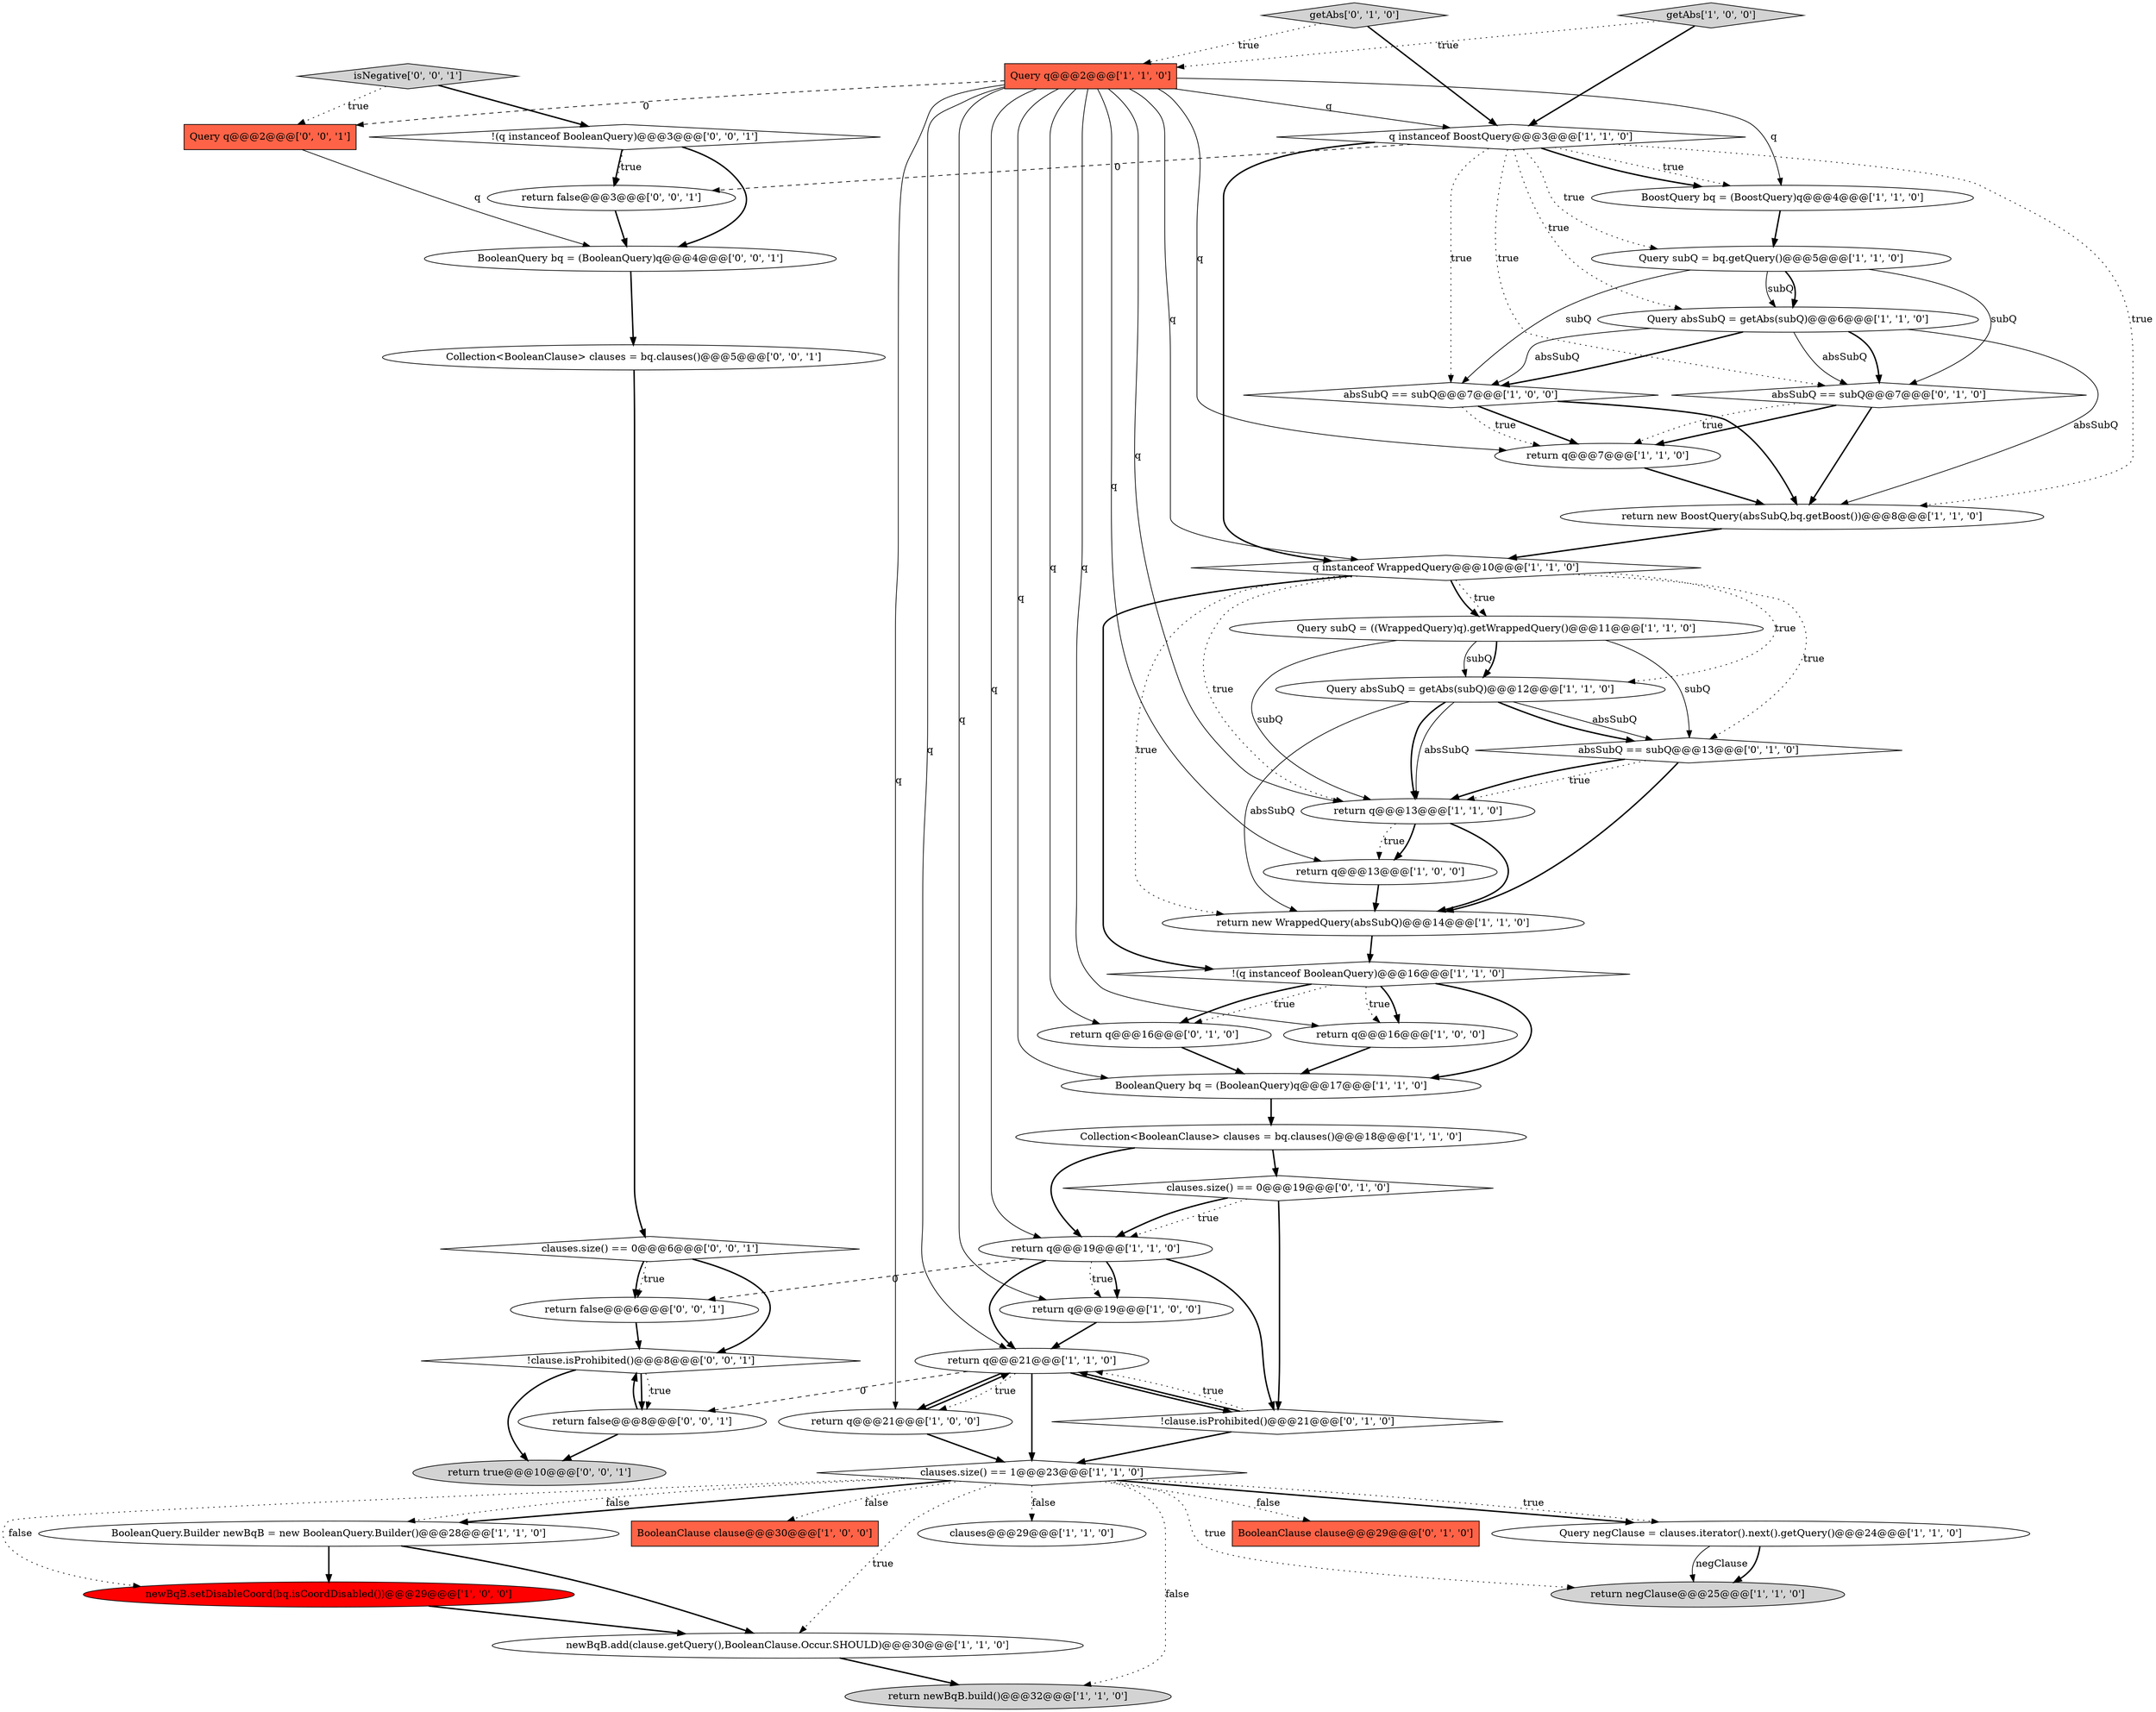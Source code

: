 digraph {
46 [style = filled, label = "isNegative['0', '0', '1']", fillcolor = lightgray, shape = diamond image = "AAA0AAABBB3BBB"];
4 [style = filled, label = "newBqB.setDisableCoord(bq.isCoordDisabled())@@@29@@@['1', '0', '0']", fillcolor = red, shape = ellipse image = "AAA1AAABBB1BBB"];
36 [style = filled, label = "getAbs['0', '1', '0']", fillcolor = lightgray, shape = diamond image = "AAA0AAABBB2BBB"];
35 [style = filled, label = "return q@@@16@@@['0', '1', '0']", fillcolor = white, shape = ellipse image = "AAA0AAABBB2BBB"];
8 [style = filled, label = "return q@@@7@@@['1', '1', '0']", fillcolor = white, shape = ellipse image = "AAA0AAABBB1BBB"];
21 [style = filled, label = "return q@@@13@@@['1', '1', '0']", fillcolor = white, shape = ellipse image = "AAA0AAABBB1BBB"];
38 [style = filled, label = "absSubQ == subQ@@@13@@@['0', '1', '0']", fillcolor = white, shape = diamond image = "AAA0AAABBB2BBB"];
47 [style = filled, label = "BooleanQuery bq = (BooleanQuery)q@@@4@@@['0', '0', '1']", fillcolor = white, shape = ellipse image = "AAA0AAABBB3BBB"];
25 [style = filled, label = "return new WrappedQuery(absSubQ)@@@14@@@['1', '1', '0']", fillcolor = white, shape = ellipse image = "AAA0AAABBB1BBB"];
3 [style = filled, label = "absSubQ == subQ@@@7@@@['1', '0', '0']", fillcolor = white, shape = diamond image = "AAA0AAABBB1BBB"];
11 [style = filled, label = "newBqB.add(clause.getQuery(),BooleanClause.Occur.SHOULD)@@@30@@@['1', '1', '0']", fillcolor = white, shape = ellipse image = "AAA0AAABBB1BBB"];
27 [style = filled, label = "Query subQ = bq.getQuery()@@@5@@@['1', '1', '0']", fillcolor = white, shape = ellipse image = "AAA0AAABBB1BBB"];
49 [style = filled, label = "Collection<BooleanClause> clauses = bq.clauses()@@@5@@@['0', '0', '1']", fillcolor = white, shape = ellipse image = "AAA0AAABBB3BBB"];
30 [style = filled, label = "return q@@@21@@@['1', '1', '0']", fillcolor = white, shape = ellipse image = "AAA0AAABBB1BBB"];
7 [style = filled, label = "BooleanClause clause@@@30@@@['1', '0', '0']", fillcolor = tomato, shape = box image = "AAA0AAABBB1BBB"];
16 [style = filled, label = "!(q instanceof BooleanQuery)@@@16@@@['1', '1', '0']", fillcolor = white, shape = diamond image = "AAA0AAABBB1BBB"];
32 [style = filled, label = "clauses.size() == 0@@@19@@@['0', '1', '0']", fillcolor = white, shape = diamond image = "AAA0AAABBB2BBB"];
12 [style = filled, label = "return new BoostQuery(absSubQ,bq.getBoost())@@@8@@@['1', '1', '0']", fillcolor = white, shape = ellipse image = "AAA0AAABBB1BBB"];
34 [style = filled, label = "absSubQ == subQ@@@7@@@['0', '1', '0']", fillcolor = white, shape = diamond image = "AAA0AAABBB2BBB"];
18 [style = filled, label = "return newBqB.build()@@@32@@@['1', '1', '0']", fillcolor = lightgray, shape = ellipse image = "AAA0AAABBB1BBB"];
20 [style = filled, label = "clauses@@@29@@@['1', '1', '0']", fillcolor = white, shape = ellipse image = "AAA0AAABBB1BBB"];
24 [style = filled, label = "BooleanQuery.Builder newBqB = new BooleanQuery.Builder()@@@28@@@['1', '1', '0']", fillcolor = white, shape = ellipse image = "AAA0AAABBB1BBB"];
26 [style = filled, label = "return q@@@19@@@['1', '1', '0']", fillcolor = white, shape = ellipse image = "AAA0AAABBB1BBB"];
19 [style = filled, label = "Collection<BooleanClause> clauses = bq.clauses()@@@18@@@['1', '1', '0']", fillcolor = white, shape = ellipse image = "AAA0AAABBB1BBB"];
42 [style = filled, label = "return false@@@6@@@['0', '0', '1']", fillcolor = white, shape = ellipse image = "AAA0AAABBB3BBB"];
48 [style = filled, label = "return false@@@8@@@['0', '0', '1']", fillcolor = white, shape = ellipse image = "AAA0AAABBB3BBB"];
14 [style = filled, label = "Query subQ = ((WrappedQuery)q).getWrappedQuery()@@@11@@@['1', '1', '0']", fillcolor = white, shape = ellipse image = "AAA0AAABBB1BBB"];
10 [style = filled, label = "return negClause@@@25@@@['1', '1', '0']", fillcolor = lightgray, shape = ellipse image = "AAA0AAABBB1BBB"];
1 [style = filled, label = "return q@@@16@@@['1', '0', '0']", fillcolor = white, shape = ellipse image = "AAA0AAABBB1BBB"];
28 [style = filled, label = "q instanceof BoostQuery@@@3@@@['1', '1', '0']", fillcolor = white, shape = diamond image = "AAA0AAABBB1BBB"];
33 [style = filled, label = "!clause.isProhibited()@@@21@@@['0', '1', '0']", fillcolor = white, shape = diamond image = "AAA0AAABBB2BBB"];
45 [style = filled, label = "return true@@@10@@@['0', '0', '1']", fillcolor = lightgray, shape = ellipse image = "AAA0AAABBB3BBB"];
9 [style = filled, label = "return q@@@21@@@['1', '0', '0']", fillcolor = white, shape = ellipse image = "AAA0AAABBB1BBB"];
40 [style = filled, label = "!(q instanceof BooleanQuery)@@@3@@@['0', '0', '1']", fillcolor = white, shape = diamond image = "AAA0AAABBB3BBB"];
43 [style = filled, label = "return false@@@3@@@['0', '0', '1']", fillcolor = white, shape = ellipse image = "AAA0AAABBB3BBB"];
17 [style = filled, label = "q instanceof WrappedQuery@@@10@@@['1', '1', '0']", fillcolor = white, shape = diamond image = "AAA0AAABBB1BBB"];
5 [style = filled, label = "BooleanQuery bq = (BooleanQuery)q@@@17@@@['1', '1', '0']", fillcolor = white, shape = ellipse image = "AAA0AAABBB1BBB"];
15 [style = filled, label = "getAbs['1', '0', '0']", fillcolor = lightgray, shape = diamond image = "AAA0AAABBB1BBB"];
29 [style = filled, label = "Query absSubQ = getAbs(subQ)@@@12@@@['1', '1', '0']", fillcolor = white, shape = ellipse image = "AAA0AAABBB1BBB"];
22 [style = filled, label = "return q@@@19@@@['1', '0', '0']", fillcolor = white, shape = ellipse image = "AAA0AAABBB1BBB"];
41 [style = filled, label = "clauses.size() == 0@@@6@@@['0', '0', '1']", fillcolor = white, shape = diamond image = "AAA0AAABBB3BBB"];
31 [style = filled, label = "clauses.size() == 1@@@23@@@['1', '1', '0']", fillcolor = white, shape = diamond image = "AAA0AAABBB1BBB"];
37 [style = filled, label = "BooleanClause clause@@@29@@@['0', '1', '0']", fillcolor = tomato, shape = box image = "AAA0AAABBB2BBB"];
44 [style = filled, label = "!clause.isProhibited()@@@8@@@['0', '0', '1']", fillcolor = white, shape = diamond image = "AAA0AAABBB3BBB"];
23 [style = filled, label = "Query absSubQ = getAbs(subQ)@@@6@@@['1', '1', '0']", fillcolor = white, shape = ellipse image = "AAA0AAABBB1BBB"];
2 [style = filled, label = "BoostQuery bq = (BoostQuery)q@@@4@@@['1', '1', '0']", fillcolor = white, shape = ellipse image = "AAA0AAABBB1BBB"];
13 [style = filled, label = "Query negClause = clauses.iterator().next().getQuery()@@@24@@@['1', '1', '0']", fillcolor = white, shape = ellipse image = "AAA0AAABBB1BBB"];
39 [style = filled, label = "Query q@@@2@@@['0', '0', '1']", fillcolor = tomato, shape = box image = "AAA0AAABBB3BBB"];
6 [style = filled, label = "return q@@@13@@@['1', '0', '0']", fillcolor = white, shape = ellipse image = "AAA0AAABBB1BBB"];
0 [style = filled, label = "Query q@@@2@@@['1', '1', '0']", fillcolor = tomato, shape = box image = "AAA0AAABBB1BBB"];
1->5 [style = bold, label=""];
36->28 [style = bold, label=""];
17->14 [style = dotted, label="true"];
31->24 [style = dotted, label="false"];
26->22 [style = dotted, label="true"];
40->43 [style = dotted, label="true"];
22->30 [style = bold, label=""];
26->22 [style = bold, label=""];
47->49 [style = bold, label=""];
38->21 [style = dotted, label="true"];
42->44 [style = bold, label=""];
17->14 [style = bold, label=""];
0->6 [style = solid, label="q"];
24->11 [style = bold, label=""];
40->47 [style = bold, label=""];
0->1 [style = solid, label="q"];
0->2 [style = solid, label="q"];
41->42 [style = dotted, label="true"];
28->27 [style = dotted, label="true"];
0->17 [style = solid, label="q"];
0->26 [style = solid, label="q"];
17->16 [style = bold, label=""];
29->38 [style = solid, label="absSubQ"];
36->0 [style = dotted, label="true"];
44->48 [style = dotted, label="true"];
17->38 [style = dotted, label="true"];
29->21 [style = solid, label="absSubQ"];
23->12 [style = solid, label="absSubQ"];
31->4 [style = dotted, label="false"];
28->2 [style = dotted, label="true"];
23->3 [style = bold, label=""];
0->22 [style = solid, label="q"];
48->44 [style = bold, label=""];
21->25 [style = bold, label=""];
31->11 [style = dotted, label="true"];
34->8 [style = bold, label=""];
31->10 [style = dotted, label="true"];
32->26 [style = bold, label=""];
11->18 [style = bold, label=""];
35->5 [style = bold, label=""];
34->8 [style = dotted, label="true"];
43->47 [style = bold, label=""];
16->1 [style = dotted, label="true"];
28->43 [style = dashed, label="0"];
19->26 [style = bold, label=""];
33->30 [style = bold, label=""];
49->41 [style = bold, label=""];
2->27 [style = bold, label=""];
28->23 [style = dotted, label="true"];
30->9 [style = dotted, label="true"];
38->25 [style = bold, label=""];
29->38 [style = bold, label=""];
27->3 [style = solid, label="subQ"];
31->37 [style = dotted, label="false"];
46->40 [style = bold, label=""];
17->21 [style = dotted, label="true"];
44->45 [style = bold, label=""];
28->34 [style = dotted, label="true"];
21->6 [style = dotted, label="true"];
31->18 [style = dotted, label="false"];
13->10 [style = bold, label=""];
23->3 [style = solid, label="absSubQ"];
23->34 [style = solid, label="absSubQ"];
30->33 [style = bold, label=""];
16->35 [style = dotted, label="true"];
28->3 [style = dotted, label="true"];
9->31 [style = bold, label=""];
14->38 [style = solid, label="subQ"];
14->29 [style = solid, label="subQ"];
27->34 [style = solid, label="subQ"];
31->13 [style = bold, label=""];
31->24 [style = bold, label=""];
12->17 [style = bold, label=""];
30->9 [style = bold, label=""];
3->12 [style = bold, label=""];
13->10 [style = solid, label="negClause"];
0->9 [style = solid, label="q"];
15->0 [style = dotted, label="true"];
25->16 [style = bold, label=""];
0->28 [style = solid, label="q"];
29->21 [style = bold, label=""];
32->33 [style = bold, label=""];
0->35 [style = solid, label="q"];
5->19 [style = bold, label=""];
0->5 [style = solid, label="q"];
17->25 [style = dotted, label="true"];
19->32 [style = bold, label=""];
31->20 [style = dotted, label="false"];
31->7 [style = dotted, label="false"];
16->1 [style = bold, label=""];
0->8 [style = solid, label="q"];
15->28 [style = bold, label=""];
30->31 [style = bold, label=""];
3->8 [style = bold, label=""];
14->29 [style = bold, label=""];
39->47 [style = solid, label="q"];
14->21 [style = solid, label="subQ"];
0->30 [style = solid, label="q"];
28->17 [style = bold, label=""];
16->5 [style = bold, label=""];
17->29 [style = dotted, label="true"];
31->13 [style = dotted, label="true"];
40->43 [style = bold, label=""];
8->12 [style = bold, label=""];
28->12 [style = dotted, label="true"];
21->6 [style = bold, label=""];
0->21 [style = solid, label="q"];
27->23 [style = solid, label="subQ"];
9->30 [style = bold, label=""];
0->39 [style = dashed, label="0"];
34->12 [style = bold, label=""];
33->30 [style = dotted, label="true"];
26->30 [style = bold, label=""];
28->2 [style = bold, label=""];
24->4 [style = bold, label=""];
48->45 [style = bold, label=""];
44->48 [style = bold, label=""];
30->48 [style = dashed, label="0"];
46->39 [style = dotted, label="true"];
23->34 [style = bold, label=""];
38->21 [style = bold, label=""];
33->31 [style = bold, label=""];
32->26 [style = dotted, label="true"];
27->23 [style = bold, label=""];
26->42 [style = dashed, label="0"];
16->35 [style = bold, label=""];
4->11 [style = bold, label=""];
29->25 [style = solid, label="absSubQ"];
3->8 [style = dotted, label="true"];
26->33 [style = bold, label=""];
41->44 [style = bold, label=""];
6->25 [style = bold, label=""];
41->42 [style = bold, label=""];
}
